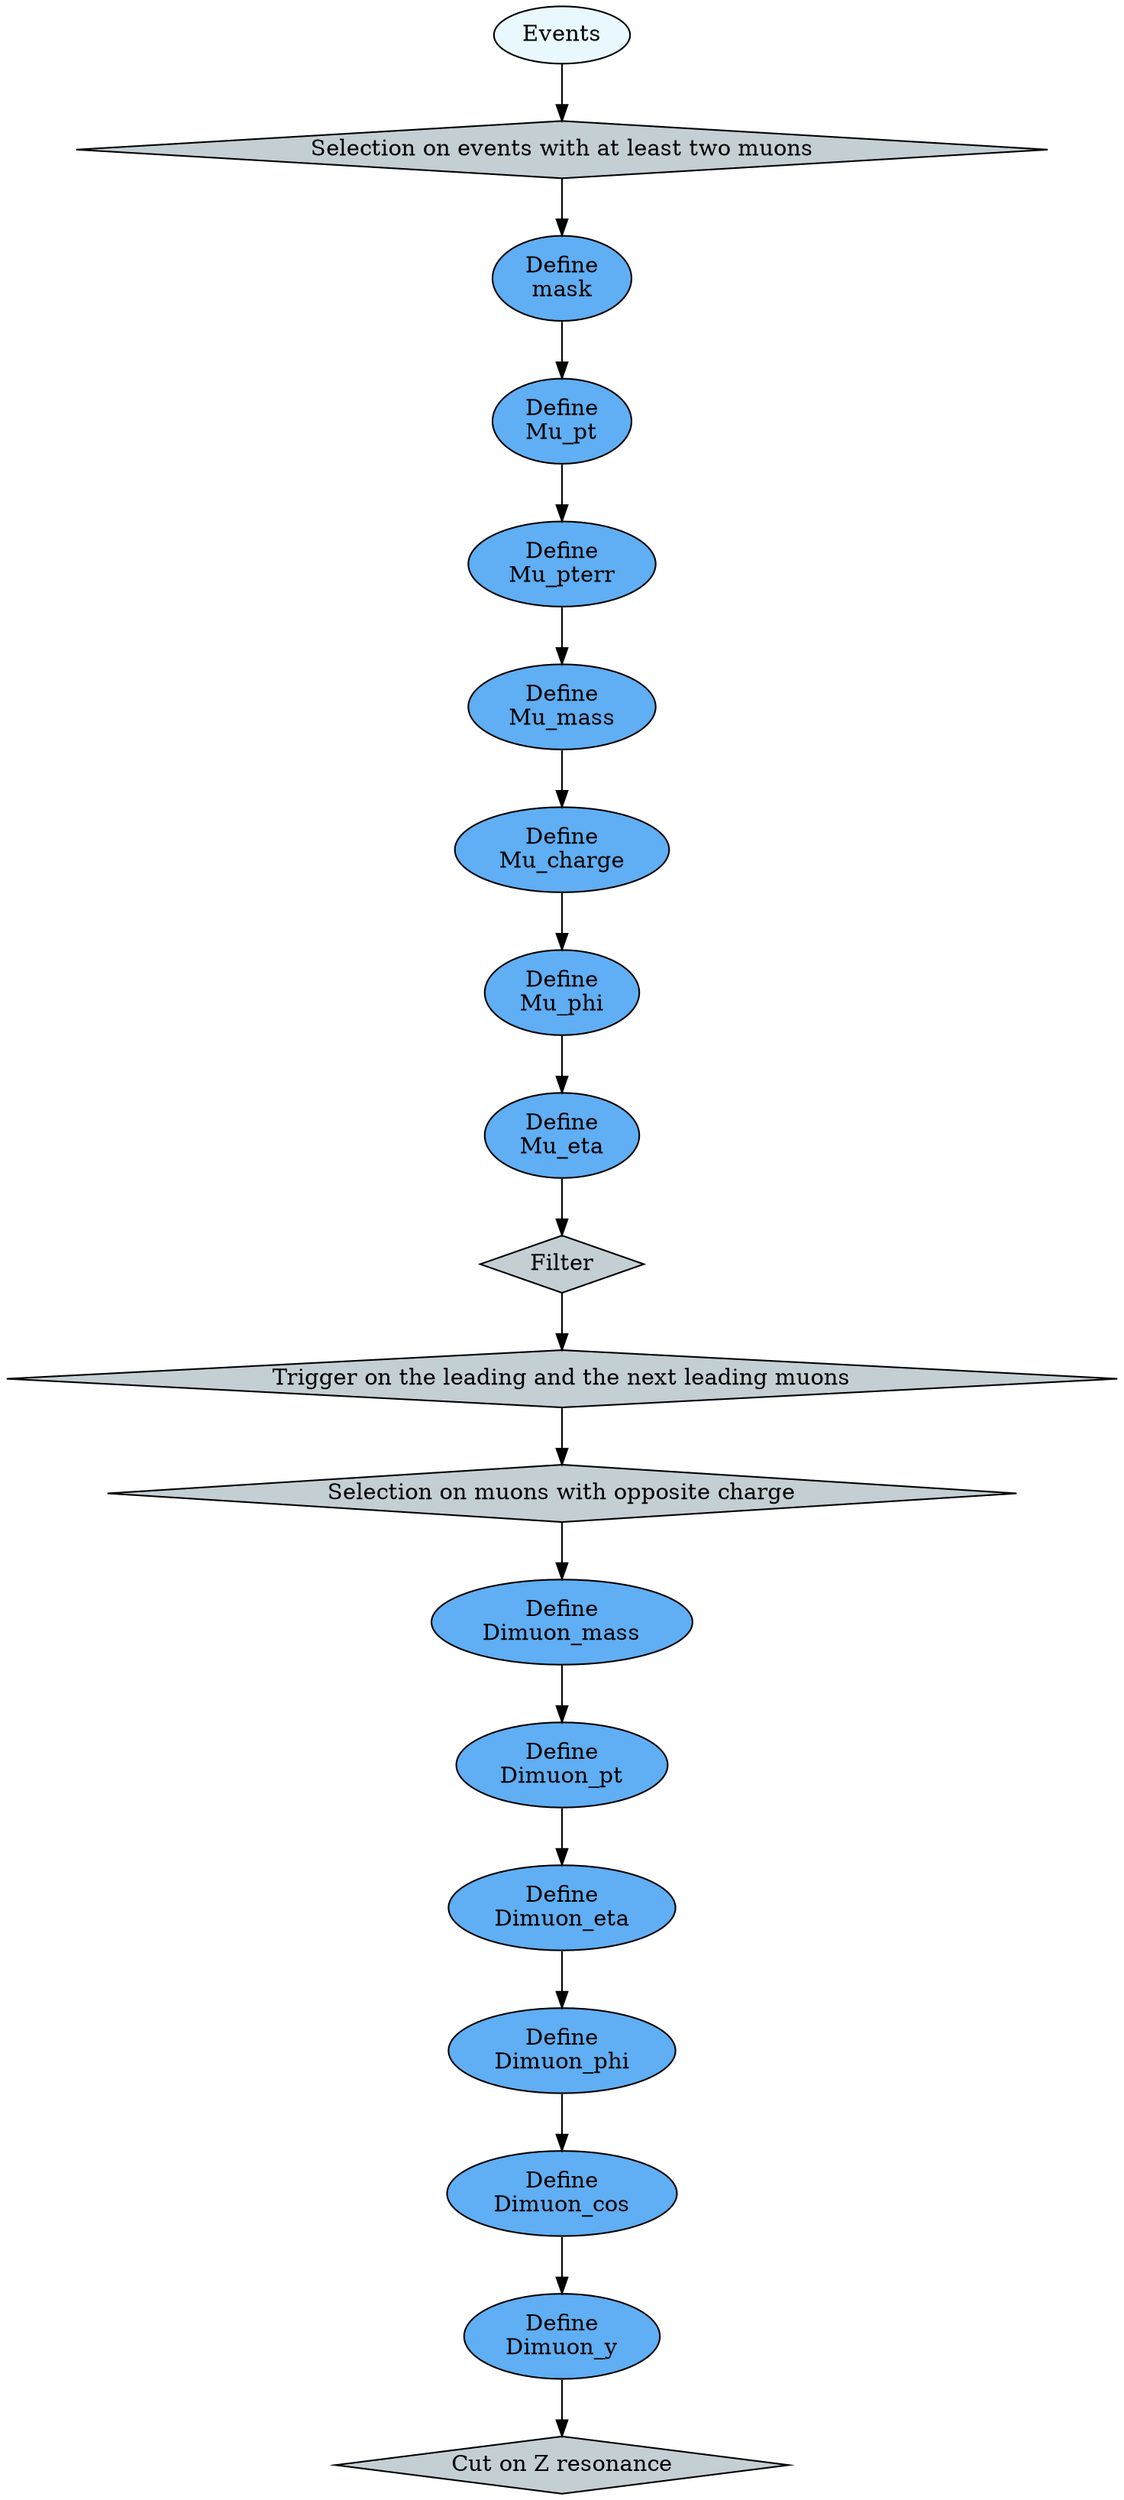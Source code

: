 digraph {
	13 [label="Cut on Z resonance", style="filled", fillcolor="#c4cfd4", shape="diamond"];
	14 [label="Define
Dimuon_y", style="filled", fillcolor="#60aef3", shape="oval"];
	15 [label="Define
Dimuon_cos", style="filled", fillcolor="#60aef3", shape="oval"];
	16 [label="Define
Dimuon_phi", style="filled", fillcolor="#60aef3", shape="oval"];
	17 [label="Define
Dimuon_eta", style="filled", fillcolor="#60aef3", shape="oval"];
	18 [label="Define
Dimuon_pt", style="filled", fillcolor="#60aef3", shape="oval"];
	19 [label="Define
Dimuon_mass", style="filled", fillcolor="#60aef3", shape="oval"];
	12 [label="Selection on muons with opposite charge", style="filled", fillcolor="#c4cfd4", shape="diamond"];
	11 [label="Trigger on the leading and the next leading muons", style="filled", fillcolor="#c4cfd4", shape="diamond"];
	3 [label="Filter", style="filled", fillcolor="#c4cfd4", shape="diamond"];
	4 [label="Define
Mu_eta", style="filled", fillcolor="#60aef3", shape="oval"];
	5 [label="Define
Mu_phi", style="filled", fillcolor="#60aef3", shape="oval"];
	6 [label="Define
Mu_charge", style="filled", fillcolor="#60aef3", shape="oval"];
	7 [label="Define
Mu_mass", style="filled", fillcolor="#60aef3", shape="oval"];
	8 [label="Define
Mu_pterr", style="filled", fillcolor="#60aef3", shape="oval"];
	9 [label="Define
Mu_pt", style="filled", fillcolor="#60aef3", shape="oval"];
	10 [label="Define
mask", style="filled", fillcolor="#60aef3", shape="oval"];
	2 [label="Selection on events with at least two muons", style="filled", fillcolor="#c4cfd4", shape="diamond"];
	0 [label="Events", style="filled", fillcolor="#e8f8fc", shape="oval"];
	14 -> 13;
	15 -> 14;
	16 -> 15;
	17 -> 16;
	18 -> 17;
	19 -> 18;
	12 -> 19;
	11 -> 12;
	3 -> 11;
	4 -> 3;
	5 -> 4;
	6 -> 5;
	7 -> 6;
	8 -> 7;
	9 -> 8;
	10 -> 9;
	2 -> 10;
	0 -> 2;
}